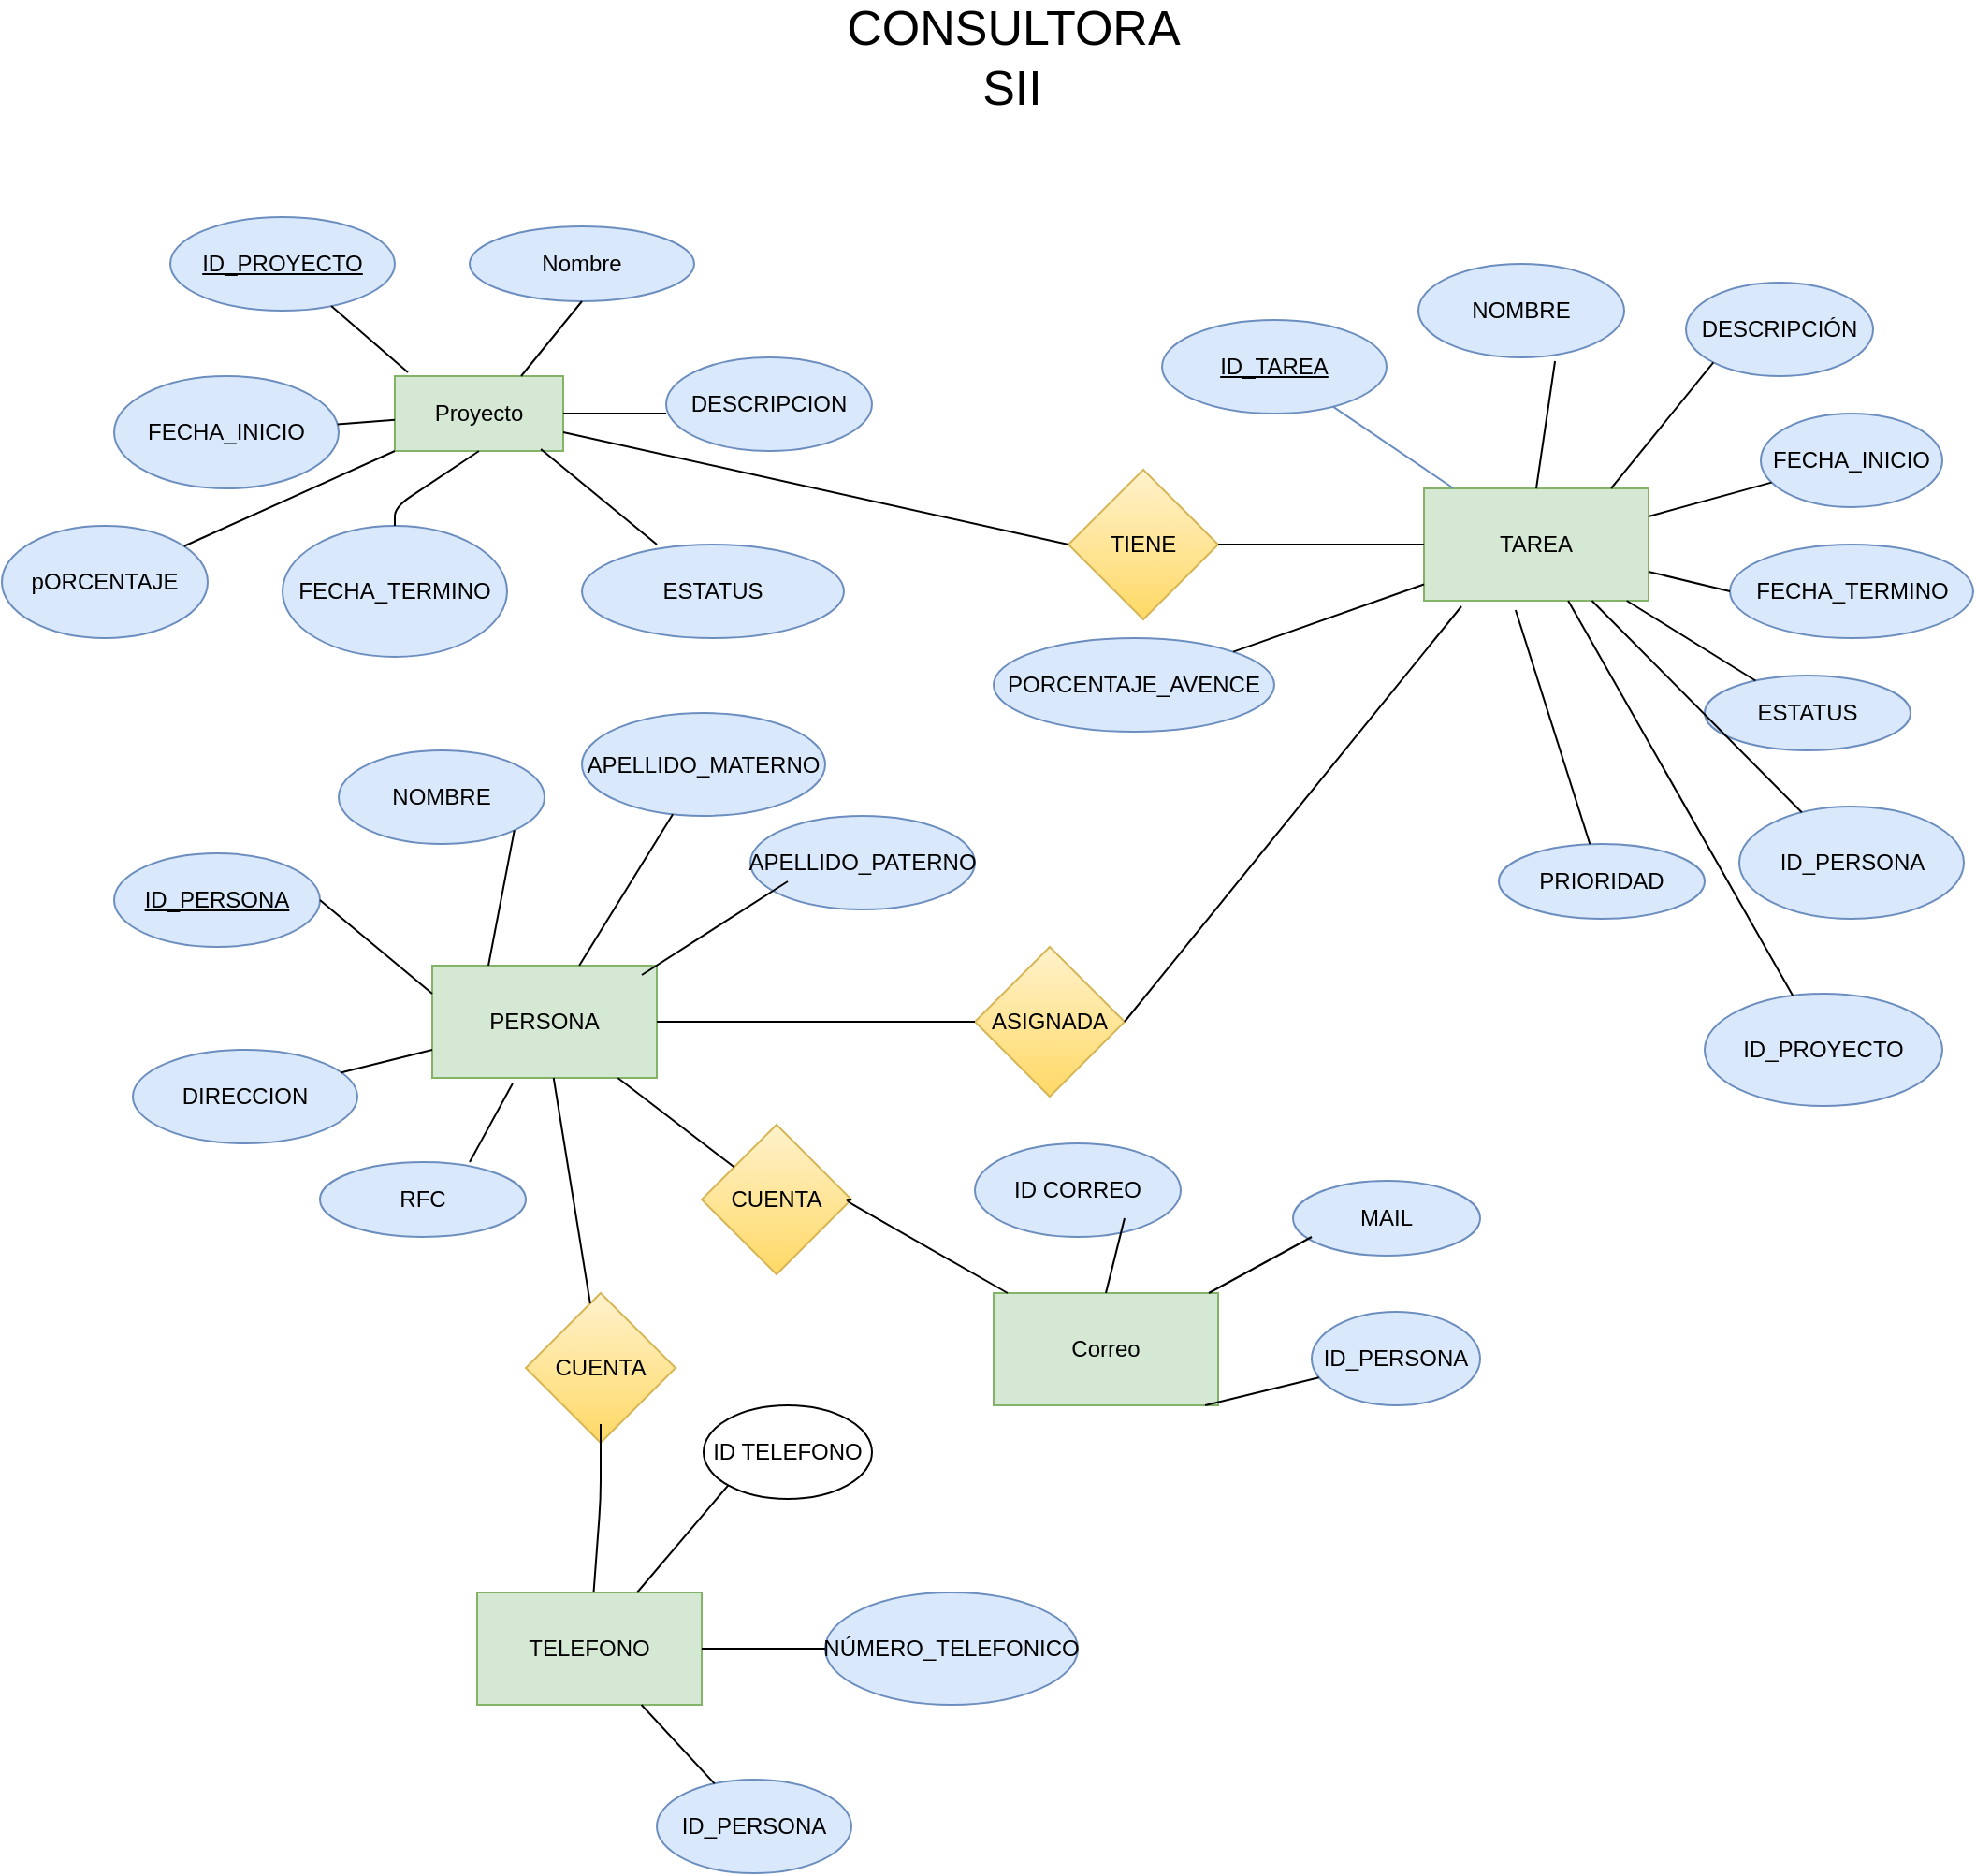 <mxfile version="14.9.6" type="github"><diagram id="C5RBs43oDa-KdzZeNtuy" name="Page-1"><mxGraphModel dx="2858" dy="1134" grid="1" gridSize="10" guides="1" tooltips="1" connect="1" arrows="1" fold="1" page="1" pageScale="1" pageWidth="827" pageHeight="1169" math="0" shadow="0"><root><mxCell id="WIyWlLk6GJQsqaUBKTNV-0"/><mxCell id="WIyWlLk6GJQsqaUBKTNV-1" parent="WIyWlLk6GJQsqaUBKTNV-0"/><mxCell id="qPY3N5kXnxUd14v6w1lI-0" value="Proyecto" style="rounded=0;whiteSpace=wrap;html=1;fillColor=#d5e8d4;strokeColor=#82b366;" vertex="1" parent="WIyWlLk6GJQsqaUBKTNV-1"><mxGeometry x="170" y="240" width="90" height="40" as="geometry"/></mxCell><mxCell id="qPY3N5kXnxUd14v6w1lI-1" value="&lt;font style=&quot;font-size: 26px&quot;&gt;CONSULTORA SII&lt;/font&gt;" style="text;html=1;strokeColor=none;fillColor=none;align=center;verticalAlign=middle;whiteSpace=wrap;rounded=0;" vertex="1" parent="WIyWlLk6GJQsqaUBKTNV-1"><mxGeometry x="480" y="60" width="40" height="20" as="geometry"/></mxCell><mxCell id="qPY3N5kXnxUd14v6w1lI-3" value="ID_PROYECTO" style="ellipse;whiteSpace=wrap;html=1;fillColor=#dae8fc;strokeColor=#6c8ebf;fontStyle=4" vertex="1" parent="WIyWlLk6GJQsqaUBKTNV-1"><mxGeometry x="50" y="155" width="120" height="50" as="geometry"/></mxCell><mxCell id="qPY3N5kXnxUd14v6w1lI-4" value="Nombre" style="ellipse;whiteSpace=wrap;html=1;fillColor=#dae8fc;strokeColor=#6c8ebf;" vertex="1" parent="WIyWlLk6GJQsqaUBKTNV-1"><mxGeometry x="210" y="160" width="120" height="40" as="geometry"/></mxCell><mxCell id="qPY3N5kXnxUd14v6w1lI-5" value="DESCRIPCION" style="ellipse;whiteSpace=wrap;html=1;fillColor=#dae8fc;strokeColor=#6c8ebf;" vertex="1" parent="WIyWlLk6GJQsqaUBKTNV-1"><mxGeometry x="315" y="230" width="110" height="50" as="geometry"/></mxCell><mxCell id="qPY3N5kXnxUd14v6w1lI-6" value="ESTATUS" style="ellipse;whiteSpace=wrap;html=1;fillColor=#dae8fc;strokeColor=#6c8ebf;" vertex="1" parent="WIyWlLk6GJQsqaUBKTNV-1"><mxGeometry x="270" y="330" width="140" height="50" as="geometry"/></mxCell><mxCell id="qPY3N5kXnxUd14v6w1lI-8" value="FECHA_INICIO" style="ellipse;whiteSpace=wrap;html=1;fillColor=#dae8fc;strokeColor=#6c8ebf;" vertex="1" parent="WIyWlLk6GJQsqaUBKTNV-1"><mxGeometry x="20" y="240" width="120" height="60" as="geometry"/></mxCell><mxCell id="qPY3N5kXnxUd14v6w1lI-9" value="FECHA_TERMINO" style="ellipse;whiteSpace=wrap;html=1;fillColor=#dae8fc;strokeColor=#6c8ebf;" vertex="1" parent="WIyWlLk6GJQsqaUBKTNV-1"><mxGeometry x="110" y="320" width="120" height="70" as="geometry"/></mxCell><mxCell id="qPY3N5kXnxUd14v6w1lI-10" value="" style="endArrow=none;html=1;entryX=0.867;entryY=0.975;entryDx=0;entryDy=0;entryPerimeter=0;exitX=0.286;exitY=0;exitDx=0;exitDy=0;exitPerimeter=0;" edge="1" parent="WIyWlLk6GJQsqaUBKTNV-1" source="qPY3N5kXnxUd14v6w1lI-6" target="qPY3N5kXnxUd14v6w1lI-0"><mxGeometry width="50" height="50" relative="1" as="geometry"><mxPoint x="390" y="410" as="sourcePoint"/><mxPoint x="440" y="360" as="targetPoint"/><Array as="points"/></mxGeometry></mxCell><mxCell id="qPY3N5kXnxUd14v6w1lI-11" value="" style="endArrow=none;html=1;" edge="1" parent="WIyWlLk6GJQsqaUBKTNV-1" source="qPY3N5kXnxUd14v6w1lI-0"><mxGeometry width="50" height="50" relative="1" as="geometry"><mxPoint x="265" y="310" as="sourcePoint"/><mxPoint x="315" y="260" as="targetPoint"/></mxGeometry></mxCell><mxCell id="qPY3N5kXnxUd14v6w1lI-12" value="" style="endArrow=none;html=1;exitX=0.078;exitY=-0.05;exitDx=0;exitDy=0;exitPerimeter=0;" edge="1" parent="WIyWlLk6GJQsqaUBKTNV-1" source="qPY3N5kXnxUd14v6w1lI-0" target="qPY3N5kXnxUd14v6w1lI-3"><mxGeometry width="50" height="50" relative="1" as="geometry"><mxPoint x="160" y="240" as="sourcePoint"/><mxPoint x="210" y="190" as="targetPoint"/></mxGeometry></mxCell><mxCell id="qPY3N5kXnxUd14v6w1lI-13" value="" style="endArrow=none;html=1;entryX=0.5;entryY=1;entryDx=0;entryDy=0;exitX=0.75;exitY=0;exitDx=0;exitDy=0;" edge="1" parent="WIyWlLk6GJQsqaUBKTNV-1" source="qPY3N5kXnxUd14v6w1lI-0" target="qPY3N5kXnxUd14v6w1lI-4"><mxGeometry width="50" height="50" relative="1" as="geometry"><mxPoint x="240" y="260" as="sourcePoint"/><mxPoint x="290" y="210" as="targetPoint"/></mxGeometry></mxCell><mxCell id="qPY3N5kXnxUd14v6w1lI-15" value="" style="endArrow=none;html=1;entryX=0.5;entryY=1;entryDx=0;entryDy=0;" edge="1" parent="WIyWlLk6GJQsqaUBKTNV-1" source="qPY3N5kXnxUd14v6w1lI-9" target="qPY3N5kXnxUd14v6w1lI-0"><mxGeometry width="50" height="50" relative="1" as="geometry"><mxPoint x="390" y="410" as="sourcePoint"/><mxPoint x="440" y="360" as="targetPoint"/><Array as="points"><mxPoint x="170" y="310"/></Array></mxGeometry></mxCell><mxCell id="qPY3N5kXnxUd14v6w1lI-16" value="" style="endArrow=none;html=1;" edge="1" parent="WIyWlLk6GJQsqaUBKTNV-1" source="qPY3N5kXnxUd14v6w1lI-8" target="qPY3N5kXnxUd14v6w1lI-0"><mxGeometry width="50" height="50" relative="1" as="geometry"><mxPoint x="390" y="410" as="sourcePoint"/><mxPoint x="440" y="360" as="targetPoint"/></mxGeometry></mxCell><mxCell id="qPY3N5kXnxUd14v6w1lI-17" value="TIENE" style="rhombus;whiteSpace=wrap;html=1;fillColor=#fff2cc;strokeColor=#d6b656;gradientColor=#ffd966;" vertex="1" parent="WIyWlLk6GJQsqaUBKTNV-1"><mxGeometry x="530" y="290" width="80" height="80" as="geometry"/></mxCell><mxCell id="qPY3N5kXnxUd14v6w1lI-18" value="" style="endArrow=none;html=1;entryX=0;entryY=0.5;entryDx=0;entryDy=0;exitX=1;exitY=0.75;exitDx=0;exitDy=0;" edge="1" parent="WIyWlLk6GJQsqaUBKTNV-1" source="qPY3N5kXnxUd14v6w1lI-0" target="qPY3N5kXnxUd14v6w1lI-17"><mxGeometry width="50" height="50" relative="1" as="geometry"><mxPoint x="390" y="410" as="sourcePoint"/><mxPoint x="440" y="360" as="targetPoint"/></mxGeometry></mxCell><mxCell id="qPY3N5kXnxUd14v6w1lI-19" value="TAREA" style="rounded=0;whiteSpace=wrap;html=1;fillColor=#d5e8d4;strokeColor=#82b366;" vertex="1" parent="WIyWlLk6GJQsqaUBKTNV-1"><mxGeometry x="720" y="300" width="120" height="60" as="geometry"/></mxCell><mxCell id="qPY3N5kXnxUd14v6w1lI-20" value="" style="endArrow=none;html=1;exitX=1;exitY=0.5;exitDx=0;exitDy=0;" edge="1" parent="WIyWlLk6GJQsqaUBKTNV-1" source="qPY3N5kXnxUd14v6w1lI-17" target="qPY3N5kXnxUd14v6w1lI-19"><mxGeometry width="50" height="50" relative="1" as="geometry"><mxPoint x="390" y="410" as="sourcePoint"/><mxPoint x="440" y="360" as="targetPoint"/></mxGeometry></mxCell><mxCell id="qPY3N5kXnxUd14v6w1lI-21" value="ID_TAREA" style="ellipse;whiteSpace=wrap;html=1;fillColor=#dae8fc;strokeColor=#6c8ebf;fontStyle=4" vertex="1" parent="WIyWlLk6GJQsqaUBKTNV-1"><mxGeometry x="580" y="210" width="120" height="50" as="geometry"/></mxCell><mxCell id="qPY3N5kXnxUd14v6w1lI-22" value="NOMBRE" style="ellipse;whiteSpace=wrap;html=1;fillColor=#dae8fc;strokeColor=#6c8ebf;" vertex="1" parent="WIyWlLk6GJQsqaUBKTNV-1"><mxGeometry x="717" y="180" width="110" height="50" as="geometry"/></mxCell><mxCell id="qPY3N5kXnxUd14v6w1lI-23" value="DESCRIPCIÓN" style="ellipse;whiteSpace=wrap;html=1;fillColor=#dae8fc;strokeColor=#6c8ebf;" vertex="1" parent="WIyWlLk6GJQsqaUBKTNV-1"><mxGeometry x="860" y="190" width="100" height="50" as="geometry"/></mxCell><mxCell id="qPY3N5kXnxUd14v6w1lI-24" value="FECHA_INICIO" style="ellipse;whiteSpace=wrap;html=1;fillColor=#dae8fc;strokeColor=#6c8ebf;" vertex="1" parent="WIyWlLk6GJQsqaUBKTNV-1"><mxGeometry x="900" y="260" width="97" height="50" as="geometry"/></mxCell><mxCell id="qPY3N5kXnxUd14v6w1lI-25" value="FECHA_TERMINO" style="ellipse;whiteSpace=wrap;html=1;fillColor=#dae8fc;strokeColor=#6c8ebf;" vertex="1" parent="WIyWlLk6GJQsqaUBKTNV-1"><mxGeometry x="883.5" y="330" width="130" height="50" as="geometry"/></mxCell><mxCell id="qPY3N5kXnxUd14v6w1lI-26" value="ESTATUS" style="ellipse;whiteSpace=wrap;html=1;fillColor=#dae8fc;strokeColor=#6c8ebf;" vertex="1" parent="WIyWlLk6GJQsqaUBKTNV-1"><mxGeometry x="870" y="400" width="110" height="40" as="geometry"/></mxCell><mxCell id="qPY3N5kXnxUd14v6w1lI-27" value="PRIORIDAD" style="ellipse;whiteSpace=wrap;html=1;fillColor=#dae8fc;strokeColor=#6c8ebf;" vertex="1" parent="WIyWlLk6GJQsqaUBKTNV-1"><mxGeometry x="760" y="490" width="110" height="40" as="geometry"/></mxCell><mxCell id="qPY3N5kXnxUd14v6w1lI-30" value="" style="endArrow=none;html=1;entryX=0.664;entryY=1.04;entryDx=0;entryDy=0;entryPerimeter=0;exitX=0.5;exitY=0;exitDx=0;exitDy=0;" edge="1" parent="WIyWlLk6GJQsqaUBKTNV-1" source="qPY3N5kXnxUd14v6w1lI-19" target="qPY3N5kXnxUd14v6w1lI-22"><mxGeometry width="50" height="50" relative="1" as="geometry"><mxPoint x="790" y="290" as="sourcePoint"/><mxPoint x="830" y="250" as="targetPoint"/></mxGeometry></mxCell><mxCell id="qPY3N5kXnxUd14v6w1lI-31" value="" style="endArrow=none;html=1;entryX=0;entryY=1;entryDx=0;entryDy=0;" edge="1" parent="WIyWlLk6GJQsqaUBKTNV-1" target="qPY3N5kXnxUd14v6w1lI-23"><mxGeometry width="50" height="50" relative="1" as="geometry"><mxPoint x="820" y="300" as="sourcePoint"/><mxPoint x="870" y="250" as="targetPoint"/></mxGeometry></mxCell><mxCell id="qPY3N5kXnxUd14v6w1lI-32" value="" style="endArrow=none;html=1;exitX=1;exitY=0.25;exitDx=0;exitDy=0;" edge="1" parent="WIyWlLk6GJQsqaUBKTNV-1" source="qPY3N5kXnxUd14v6w1lI-19" target="qPY3N5kXnxUd14v6w1lI-24"><mxGeometry width="50" height="50" relative="1" as="geometry"><mxPoint x="390" y="410" as="sourcePoint"/><mxPoint x="440" y="360" as="targetPoint"/></mxGeometry></mxCell><mxCell id="qPY3N5kXnxUd14v6w1lI-33" value="" style="endArrow=none;html=1;entryX=0;entryY=0.5;entryDx=0;entryDy=0;" edge="1" parent="WIyWlLk6GJQsqaUBKTNV-1" source="qPY3N5kXnxUd14v6w1lI-19" target="qPY3N5kXnxUd14v6w1lI-25"><mxGeometry width="50" height="50" relative="1" as="geometry"><mxPoint x="820" y="390" as="sourcePoint"/><mxPoint x="870" y="340" as="targetPoint"/></mxGeometry></mxCell><mxCell id="qPY3N5kXnxUd14v6w1lI-34" value="" style="endArrow=none;html=1;" edge="1" parent="WIyWlLk6GJQsqaUBKTNV-1" source="qPY3N5kXnxUd14v6w1lI-19" target="qPY3N5kXnxUd14v6w1lI-26"><mxGeometry width="50" height="50" relative="1" as="geometry"><mxPoint x="620" y="450" as="sourcePoint"/><mxPoint x="830" y="410" as="targetPoint"/></mxGeometry></mxCell><mxCell id="qPY3N5kXnxUd14v6w1lI-35" value="" style="endArrow=none;html=1;entryX=0.408;entryY=1.083;entryDx=0;entryDy=0;entryPerimeter=0;" edge="1" parent="WIyWlLk6GJQsqaUBKTNV-1" source="qPY3N5kXnxUd14v6w1lI-27" target="qPY3N5kXnxUd14v6w1lI-19"><mxGeometry width="50" height="50" relative="1" as="geometry"><mxPoint x="510" y="420" as="sourcePoint"/><mxPoint x="560" y="370" as="targetPoint"/></mxGeometry></mxCell><mxCell id="qPY3N5kXnxUd14v6w1lI-36" value="PORCENTAJE_AVENCE" style="ellipse;whiteSpace=wrap;html=1;fillColor=#dae8fc;strokeColor=#6c8ebf;" vertex="1" parent="WIyWlLk6GJQsqaUBKTNV-1"><mxGeometry x="490" y="380" width="150" height="50" as="geometry"/></mxCell><mxCell id="qPY3N5kXnxUd14v6w1lI-37" value="" style="endArrow=none;html=1;exitX=1;exitY=0;exitDx=0;exitDy=0;" edge="1" parent="WIyWlLk6GJQsqaUBKTNV-1" source="qPY3N5kXnxUd14v6w1lI-36" target="qPY3N5kXnxUd14v6w1lI-19"><mxGeometry width="50" height="50" relative="1" as="geometry"><mxPoint x="390" y="410" as="sourcePoint"/><mxPoint x="440" y="360" as="targetPoint"/></mxGeometry></mxCell><mxCell id="qPY3N5kXnxUd14v6w1lI-38" value="pORCENTAJE" style="ellipse;whiteSpace=wrap;html=1;fillColor=#dae8fc;strokeColor=#6c8ebf;" vertex="1" parent="WIyWlLk6GJQsqaUBKTNV-1"><mxGeometry x="-40" y="320" width="110" height="60" as="geometry"/></mxCell><mxCell id="qPY3N5kXnxUd14v6w1lI-39" value="" style="endArrow=none;html=1;entryX=0;entryY=1;entryDx=0;entryDy=0;" edge="1" parent="WIyWlLk6GJQsqaUBKTNV-1" source="qPY3N5kXnxUd14v6w1lI-38" target="qPY3N5kXnxUd14v6w1lI-0"><mxGeometry width="50" height="50" relative="1" as="geometry"><mxPoint x="390" y="410" as="sourcePoint"/><mxPoint x="440" y="360" as="targetPoint"/></mxGeometry></mxCell><mxCell id="qPY3N5kXnxUd14v6w1lI-40" value="ID_PERSONA" style="ellipse;whiteSpace=wrap;html=1;fillColor=#dae8fc;strokeColor=#6c8ebf;" vertex="1" parent="WIyWlLk6GJQsqaUBKTNV-1"><mxGeometry x="888.5" y="470" width="120" height="60" as="geometry"/></mxCell><mxCell id="qPY3N5kXnxUd14v6w1lI-41" value="" style="endArrow=none;html=1;" edge="1" parent="WIyWlLk6GJQsqaUBKTNV-1" source="qPY3N5kXnxUd14v6w1lI-40" target="qPY3N5kXnxUd14v6w1lI-19"><mxGeometry width="50" height="50" relative="1" as="geometry"><mxPoint x="390" y="410" as="sourcePoint"/><mxPoint x="440" y="360" as="targetPoint"/></mxGeometry></mxCell><mxCell id="qPY3N5kXnxUd14v6w1lI-42" value="ID_PROYECTO" style="ellipse;whiteSpace=wrap;html=1;fillColor=#dae8fc;strokeColor=#6c8ebf;" vertex="1" parent="WIyWlLk6GJQsqaUBKTNV-1"><mxGeometry x="870" y="570" width="127" height="60" as="geometry"/></mxCell><mxCell id="qPY3N5kXnxUd14v6w1lI-43" value="" style="endArrow=none;html=1;" edge="1" parent="WIyWlLk6GJQsqaUBKTNV-1" source="qPY3N5kXnxUd14v6w1lI-42" target="qPY3N5kXnxUd14v6w1lI-19"><mxGeometry width="50" height="50" relative="1" as="geometry"><mxPoint x="740" y="450" as="sourcePoint"/><mxPoint x="790" y="400" as="targetPoint"/></mxGeometry></mxCell><mxCell id="qPY3N5kXnxUd14v6w1lI-44" value="ASIGNADA" style="rhombus;whiteSpace=wrap;html=1;fillColor=#fff2cc;strokeColor=#d6b656;gradientColor=#ffd966;" vertex="1" parent="WIyWlLk6GJQsqaUBKTNV-1"><mxGeometry x="480" y="545" width="80" height="80" as="geometry"/></mxCell><mxCell id="qPY3N5kXnxUd14v6w1lI-45" value="" style="endArrow=none;html=1;entryX=0.167;entryY=1.05;entryDx=0;entryDy=0;entryPerimeter=0;exitX=1;exitY=0.5;exitDx=0;exitDy=0;" edge="1" parent="WIyWlLk6GJQsqaUBKTNV-1" source="qPY3N5kXnxUd14v6w1lI-44" target="qPY3N5kXnxUd14v6w1lI-19"><mxGeometry width="50" height="50" relative="1" as="geometry"><mxPoint x="600" y="550" as="sourcePoint"/><mxPoint x="760" y="440" as="targetPoint"/></mxGeometry></mxCell><mxCell id="qPY3N5kXnxUd14v6w1lI-46" value="PERSONA" style="rounded=0;whiteSpace=wrap;html=1;fillColor=#d5e8d4;strokeColor=#82b366;" vertex="1" parent="WIyWlLk6GJQsqaUBKTNV-1"><mxGeometry x="190" y="555" width="120" height="60" as="geometry"/></mxCell><mxCell id="qPY3N5kXnxUd14v6w1lI-47" value="" style="endArrow=none;html=1;entryX=0;entryY=0.5;entryDx=0;entryDy=0;" edge="1" parent="WIyWlLk6GJQsqaUBKTNV-1" source="qPY3N5kXnxUd14v6w1lI-46" target="qPY3N5kXnxUd14v6w1lI-44"><mxGeometry width="50" height="50" relative="1" as="geometry"><mxPoint x="370" y="620" as="sourcePoint"/><mxPoint x="420" y="570" as="targetPoint"/></mxGeometry></mxCell><mxCell id="qPY3N5kXnxUd14v6w1lI-48" value="ID_PERSONA" style="ellipse;whiteSpace=wrap;html=1;fillColor=#dae8fc;strokeColor=#6c8ebf;fontStyle=4" vertex="1" parent="WIyWlLk6GJQsqaUBKTNV-1"><mxGeometry x="20" y="495" width="110" height="50" as="geometry"/></mxCell><mxCell id="qPY3N5kXnxUd14v6w1lI-49" value="NOMBRE" style="ellipse;whiteSpace=wrap;html=1;fillColor=#dae8fc;strokeColor=#6c8ebf;" vertex="1" parent="WIyWlLk6GJQsqaUBKTNV-1"><mxGeometry x="140" y="440" width="110" height="50" as="geometry"/></mxCell><mxCell id="qPY3N5kXnxUd14v6w1lI-50" value="APELLIDO_MATERNO" style="ellipse;whiteSpace=wrap;html=1;fillColor=#dae8fc;strokeColor=#6c8ebf;" vertex="1" parent="WIyWlLk6GJQsqaUBKTNV-1"><mxGeometry x="270" y="420" width="130" height="55" as="geometry"/></mxCell><mxCell id="qPY3N5kXnxUd14v6w1lI-53" value="APELLIDO_PATERNO" style="ellipse;whiteSpace=wrap;html=1;fillColor=#dae8fc;strokeColor=#6c8ebf;" vertex="1" parent="WIyWlLk6GJQsqaUBKTNV-1"><mxGeometry x="360" y="475" width="120" height="50" as="geometry"/></mxCell><mxCell id="qPY3N5kXnxUd14v6w1lI-54" value="Correo" style="rounded=0;whiteSpace=wrap;html=1;fillColor=#d5e8d4;strokeColor=#82b366;" vertex="1" parent="WIyWlLk6GJQsqaUBKTNV-1"><mxGeometry x="490" y="730" width="120" height="60" as="geometry"/></mxCell><mxCell id="qPY3N5kXnxUd14v6w1lI-55" value="TELEFONO" style="rounded=0;whiteSpace=wrap;html=1;fillColor=#d5e8d4;strokeColor=#82b366;" vertex="1" parent="WIyWlLk6GJQsqaUBKTNV-1"><mxGeometry x="214" y="890" width="120" height="60" as="geometry"/></mxCell><mxCell id="qPY3N5kXnxUd14v6w1lI-56" value="ID_PERSONA" style="ellipse;whiteSpace=wrap;html=1;fillColor=#dae8fc;strokeColor=#6c8ebf;" vertex="1" parent="WIyWlLk6GJQsqaUBKTNV-1"><mxGeometry x="310" y="990" width="104" height="50" as="geometry"/></mxCell><mxCell id="qPY3N5kXnxUd14v6w1lI-57" value="ID_PERSONA" style="ellipse;whiteSpace=wrap;html=1;fillColor=#dae8fc;strokeColor=#6c8ebf;" vertex="1" parent="WIyWlLk6GJQsqaUBKTNV-1"><mxGeometry x="660" y="740" width="90" height="50" as="geometry"/></mxCell><mxCell id="qPY3N5kXnxUd14v6w1lI-58" value="MAIL" style="ellipse;whiteSpace=wrap;html=1;fillColor=#dae8fc;strokeColor=#6c8ebf;" vertex="1" parent="WIyWlLk6GJQsqaUBKTNV-1"><mxGeometry x="650" y="670" width="100" height="40" as="geometry"/></mxCell><mxCell id="qPY3N5kXnxUd14v6w1lI-59" value="NÚMERO_TELEFONICO" style="ellipse;whiteSpace=wrap;html=1;fillColor=#dae8fc;strokeColor=#6c8ebf;" vertex="1" parent="WIyWlLk6GJQsqaUBKTNV-1"><mxGeometry x="400" y="890" width="135" height="60" as="geometry"/></mxCell><mxCell id="qPY3N5kXnxUd14v6w1lI-61" value="" style="endArrow=none;html=1;" edge="1" parent="WIyWlLk6GJQsqaUBKTNV-1" source="qPY3N5kXnxUd14v6w1lI-55" target="qPY3N5kXnxUd14v6w1lI-59"><mxGeometry width="50" height="50" relative="1" as="geometry"><mxPoint x="390" y="780" as="sourcePoint"/><mxPoint x="440" y="730" as="targetPoint"/></mxGeometry></mxCell><mxCell id="qPY3N5kXnxUd14v6w1lI-62" value="" style="endArrow=none;html=1;" edge="1" parent="WIyWlLk6GJQsqaUBKTNV-1" source="qPY3N5kXnxUd14v6w1lI-54"><mxGeometry width="50" height="50" relative="1" as="geometry"><mxPoint x="610" y="750" as="sourcePoint"/><mxPoint x="660" y="700" as="targetPoint"/></mxGeometry></mxCell><mxCell id="qPY3N5kXnxUd14v6w1lI-63" value="" style="endArrow=none;html=1;exitX=0.942;exitY=1;exitDx=0;exitDy=0;exitPerimeter=0;" edge="1" parent="WIyWlLk6GJQsqaUBKTNV-1" source="qPY3N5kXnxUd14v6w1lI-54" target="qPY3N5kXnxUd14v6w1lI-57"><mxGeometry width="50" height="50" relative="1" as="geometry"><mxPoint x="640" y="850" as="sourcePoint"/><mxPoint x="690" y="800" as="targetPoint"/></mxGeometry></mxCell><mxCell id="qPY3N5kXnxUd14v6w1lI-64" value="" style="endArrow=none;html=1;" edge="1" parent="WIyWlLk6GJQsqaUBKTNV-1" source="qPY3N5kXnxUd14v6w1lI-55" target="qPY3N5kXnxUd14v6w1lI-56"><mxGeometry width="50" height="50" relative="1" as="geometry"><mxPoint x="130" y="830" as="sourcePoint"/><mxPoint x="180" y="780" as="targetPoint"/></mxGeometry></mxCell><mxCell id="qPY3N5kXnxUd14v6w1lI-65" value="CUENTA" style="rhombus;whiteSpace=wrap;html=1;gradientColor=#ffd966;fillColor=#fff2cc;strokeColor=#d6b656;" vertex="1" parent="WIyWlLk6GJQsqaUBKTNV-1"><mxGeometry x="240" y="730" width="80" height="80" as="geometry"/></mxCell><mxCell id="qPY3N5kXnxUd14v6w1lI-66" value="CUENTA" style="rhombus;whiteSpace=wrap;html=1;gradientColor=#ffd966;fillColor=#fff2cc;strokeColor=#d6b656;" vertex="1" parent="WIyWlLk6GJQsqaUBKTNV-1"><mxGeometry x="334" y="640" width="80" height="80" as="geometry"/></mxCell><mxCell id="qPY3N5kXnxUd14v6w1lI-67" value="" style="endArrow=none;html=1;" edge="1" parent="WIyWlLk6GJQsqaUBKTNV-1" source="qPY3N5kXnxUd14v6w1lI-66" target="qPY3N5kXnxUd14v6w1lI-46"><mxGeometry width="50" height="50" relative="1" as="geometry"><mxPoint x="390" y="680" as="sourcePoint"/><mxPoint x="440" y="630" as="targetPoint"/></mxGeometry></mxCell><mxCell id="qPY3N5kXnxUd14v6w1lI-68" value="" style="endArrow=none;html=1;" edge="1" parent="WIyWlLk6GJQsqaUBKTNV-1" source="qPY3N5kXnxUd14v6w1lI-66" target="qPY3N5kXnxUd14v6w1lI-54"><mxGeometry width="50" height="50" relative="1" as="geometry"><mxPoint x="450" y="690" as="sourcePoint"/><mxPoint x="500" y="640" as="targetPoint"/><Array as="points"><mxPoint x="410" y="680"/></Array></mxGeometry></mxCell><mxCell id="qPY3N5kXnxUd14v6w1lI-69" value="" style="endArrow=none;html=1;" edge="1" parent="WIyWlLk6GJQsqaUBKTNV-1" source="qPY3N5kXnxUd14v6w1lI-55"><mxGeometry width="50" height="50" relative="1" as="geometry"><mxPoint x="390" y="680" as="sourcePoint"/><mxPoint x="280" y="800" as="targetPoint"/><Array as="points"><mxPoint x="280" y="840"/></Array></mxGeometry></mxCell><mxCell id="qPY3N5kXnxUd14v6w1lI-70" value="" style="endArrow=none;html=1;" edge="1" parent="WIyWlLk6GJQsqaUBKTNV-1" source="qPY3N5kXnxUd14v6w1lI-65" target="qPY3N5kXnxUd14v6w1lI-46"><mxGeometry width="50" height="50" relative="1" as="geometry"><mxPoint x="390" y="680" as="sourcePoint"/><mxPoint x="440" y="630" as="targetPoint"/></mxGeometry></mxCell><mxCell id="qPY3N5kXnxUd14v6w1lI-71" value="DIRECCION" style="ellipse;whiteSpace=wrap;html=1;fillColor=#dae8fc;strokeColor=#6c8ebf;" vertex="1" parent="WIyWlLk6GJQsqaUBKTNV-1"><mxGeometry x="30" y="600" width="120" height="50" as="geometry"/></mxCell><mxCell id="qPY3N5kXnxUd14v6w1lI-72" value="" style="endArrow=none;html=1;" edge="1" parent="WIyWlLk6GJQsqaUBKTNV-1" source="qPY3N5kXnxUd14v6w1lI-46" target="qPY3N5kXnxUd14v6w1lI-50"><mxGeometry width="50" height="50" relative="1" as="geometry"><mxPoint x="390" y="680" as="sourcePoint"/><mxPoint x="440" y="630" as="targetPoint"/></mxGeometry></mxCell><mxCell id="qPY3N5kXnxUd14v6w1lI-73" value="" style="endArrow=none;html=1;" edge="1" parent="WIyWlLk6GJQsqaUBKTNV-1"><mxGeometry width="50" height="50" relative="1" as="geometry"><mxPoint x="302" y="560" as="sourcePoint"/><mxPoint x="380" y="510" as="targetPoint"/></mxGeometry></mxCell><mxCell id="qPY3N5kXnxUd14v6w1lI-74" value="" style="endArrow=none;html=1;entryX=1;entryY=1;entryDx=0;entryDy=0;exitX=0.25;exitY=0;exitDx=0;exitDy=0;" edge="1" parent="WIyWlLk6GJQsqaUBKTNV-1" source="qPY3N5kXnxUd14v6w1lI-46" target="qPY3N5kXnxUd14v6w1lI-49"><mxGeometry width="50" height="50" relative="1" as="geometry"><mxPoint x="210" y="560" as="sourcePoint"/><mxPoint x="260" y="510" as="targetPoint"/></mxGeometry></mxCell><mxCell id="qPY3N5kXnxUd14v6w1lI-75" value="" style="endArrow=none;html=1;entryX=1;entryY=0.5;entryDx=0;entryDy=0;exitX=0;exitY=0.25;exitDx=0;exitDy=0;" edge="1" parent="WIyWlLk6GJQsqaUBKTNV-1" source="qPY3N5kXnxUd14v6w1lI-46" target="qPY3N5kXnxUd14v6w1lI-48"><mxGeometry width="50" height="50" relative="1" as="geometry"><mxPoint x="50" y="550" as="sourcePoint"/><mxPoint x="100" y="500" as="targetPoint"/></mxGeometry></mxCell><mxCell id="qPY3N5kXnxUd14v6w1lI-76" value="" style="endArrow=none;html=1;" edge="1" parent="WIyWlLk6GJQsqaUBKTNV-1" source="qPY3N5kXnxUd14v6w1lI-71" target="qPY3N5kXnxUd14v6w1lI-46"><mxGeometry width="50" height="50" relative="1" as="geometry"><mxPoint x="60" y="620" as="sourcePoint"/><mxPoint x="110" y="570" as="targetPoint"/></mxGeometry></mxCell><mxCell id="qPY3N5kXnxUd14v6w1lI-77" value="" style="endArrow=none;html=1;fillColor=#dae8fc;strokeColor=#6c8ebf;" edge="1" parent="WIyWlLk6GJQsqaUBKTNV-1" source="qPY3N5kXnxUd14v6w1lI-19" target="qPY3N5kXnxUd14v6w1lI-21"><mxGeometry width="50" height="50" relative="1" as="geometry"><mxPoint x="670" y="330" as="sourcePoint"/><mxPoint x="720" y="280" as="targetPoint"/></mxGeometry></mxCell><mxCell id="qPY3N5kXnxUd14v6w1lI-78" value="RFC" style="ellipse;whiteSpace=wrap;html=1;fillColor=#dae8fc;strokeColor=#6c8ebf;" vertex="1" parent="WIyWlLk6GJQsqaUBKTNV-1"><mxGeometry x="130" y="660" width="110" height="40" as="geometry"/></mxCell><mxCell id="qPY3N5kXnxUd14v6w1lI-81" value="" style="endArrow=none;html=1;entryX=0.358;entryY=1.05;entryDx=0;entryDy=0;entryPerimeter=0;" edge="1" parent="WIyWlLk6GJQsqaUBKTNV-1" target="qPY3N5kXnxUd14v6w1lI-46"><mxGeometry width="50" height="50" relative="1" as="geometry"><mxPoint x="210" y="660" as="sourcePoint"/><mxPoint x="260" y="610" as="targetPoint"/></mxGeometry></mxCell><mxCell id="qPY3N5kXnxUd14v6w1lI-82" value="ID CORREO" style="ellipse;whiteSpace=wrap;html=1;fillColor=#dae8fc;strokeColor=#6c8ebf;" vertex="1" parent="WIyWlLk6GJQsqaUBKTNV-1"><mxGeometry x="480" y="650" width="110" height="50" as="geometry"/></mxCell><mxCell id="qPY3N5kXnxUd14v6w1lI-83" value="" style="endArrow=none;html=1;exitX=0.5;exitY=0;exitDx=0;exitDy=0;" edge="1" parent="WIyWlLk6GJQsqaUBKTNV-1" source="qPY3N5kXnxUd14v6w1lI-54"><mxGeometry width="50" height="50" relative="1" as="geometry"><mxPoint x="510" y="740" as="sourcePoint"/><mxPoint x="560" y="690" as="targetPoint"/></mxGeometry></mxCell><mxCell id="qPY3N5kXnxUd14v6w1lI-84" value="ID TELEFONO" style="ellipse;whiteSpace=wrap;html=1;" vertex="1" parent="WIyWlLk6GJQsqaUBKTNV-1"><mxGeometry x="335" y="790" width="90" height="50" as="geometry"/></mxCell><mxCell id="qPY3N5kXnxUd14v6w1lI-85" value="" style="endArrow=none;html=1;entryX=0;entryY=1;entryDx=0;entryDy=0;" edge="1" parent="WIyWlLk6GJQsqaUBKTNV-1" source="qPY3N5kXnxUd14v6w1lI-55" target="qPY3N5kXnxUd14v6w1lI-84"><mxGeometry width="50" height="50" relative="1" as="geometry"><mxPoint x="340" y="880" as="sourcePoint"/><mxPoint x="390" y="830" as="targetPoint"/></mxGeometry></mxCell></root></mxGraphModel></diagram></mxfile>